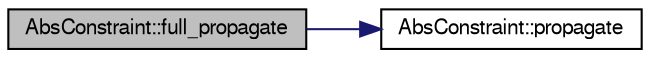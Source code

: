 digraph G
{
  edge [fontname="FreeSans",fontsize="10",labelfontname="FreeSans",labelfontsize="10"];
  node [fontname="FreeSans",fontsize="10",shape=record];
  rankdir=LR;
  Node1 [label="AbsConstraint::full_propagate",height=0.2,width=0.4,color="black", fillcolor="grey75", style="filled" fontcolor="black"];
  Node1 -> Node2 [color="midnightblue",fontsize="10",style="solid",fontname="FreeSans"];
  Node2 [label="AbsConstraint::propagate",height=0.2,width=0.4,color="black", fillcolor="white", style="filled",URL="$struct_abs_constraint.html#d3bf2d2bbd74340bbf6e47e4daadc3da",tooltip="Iterative propagation function."];
}
